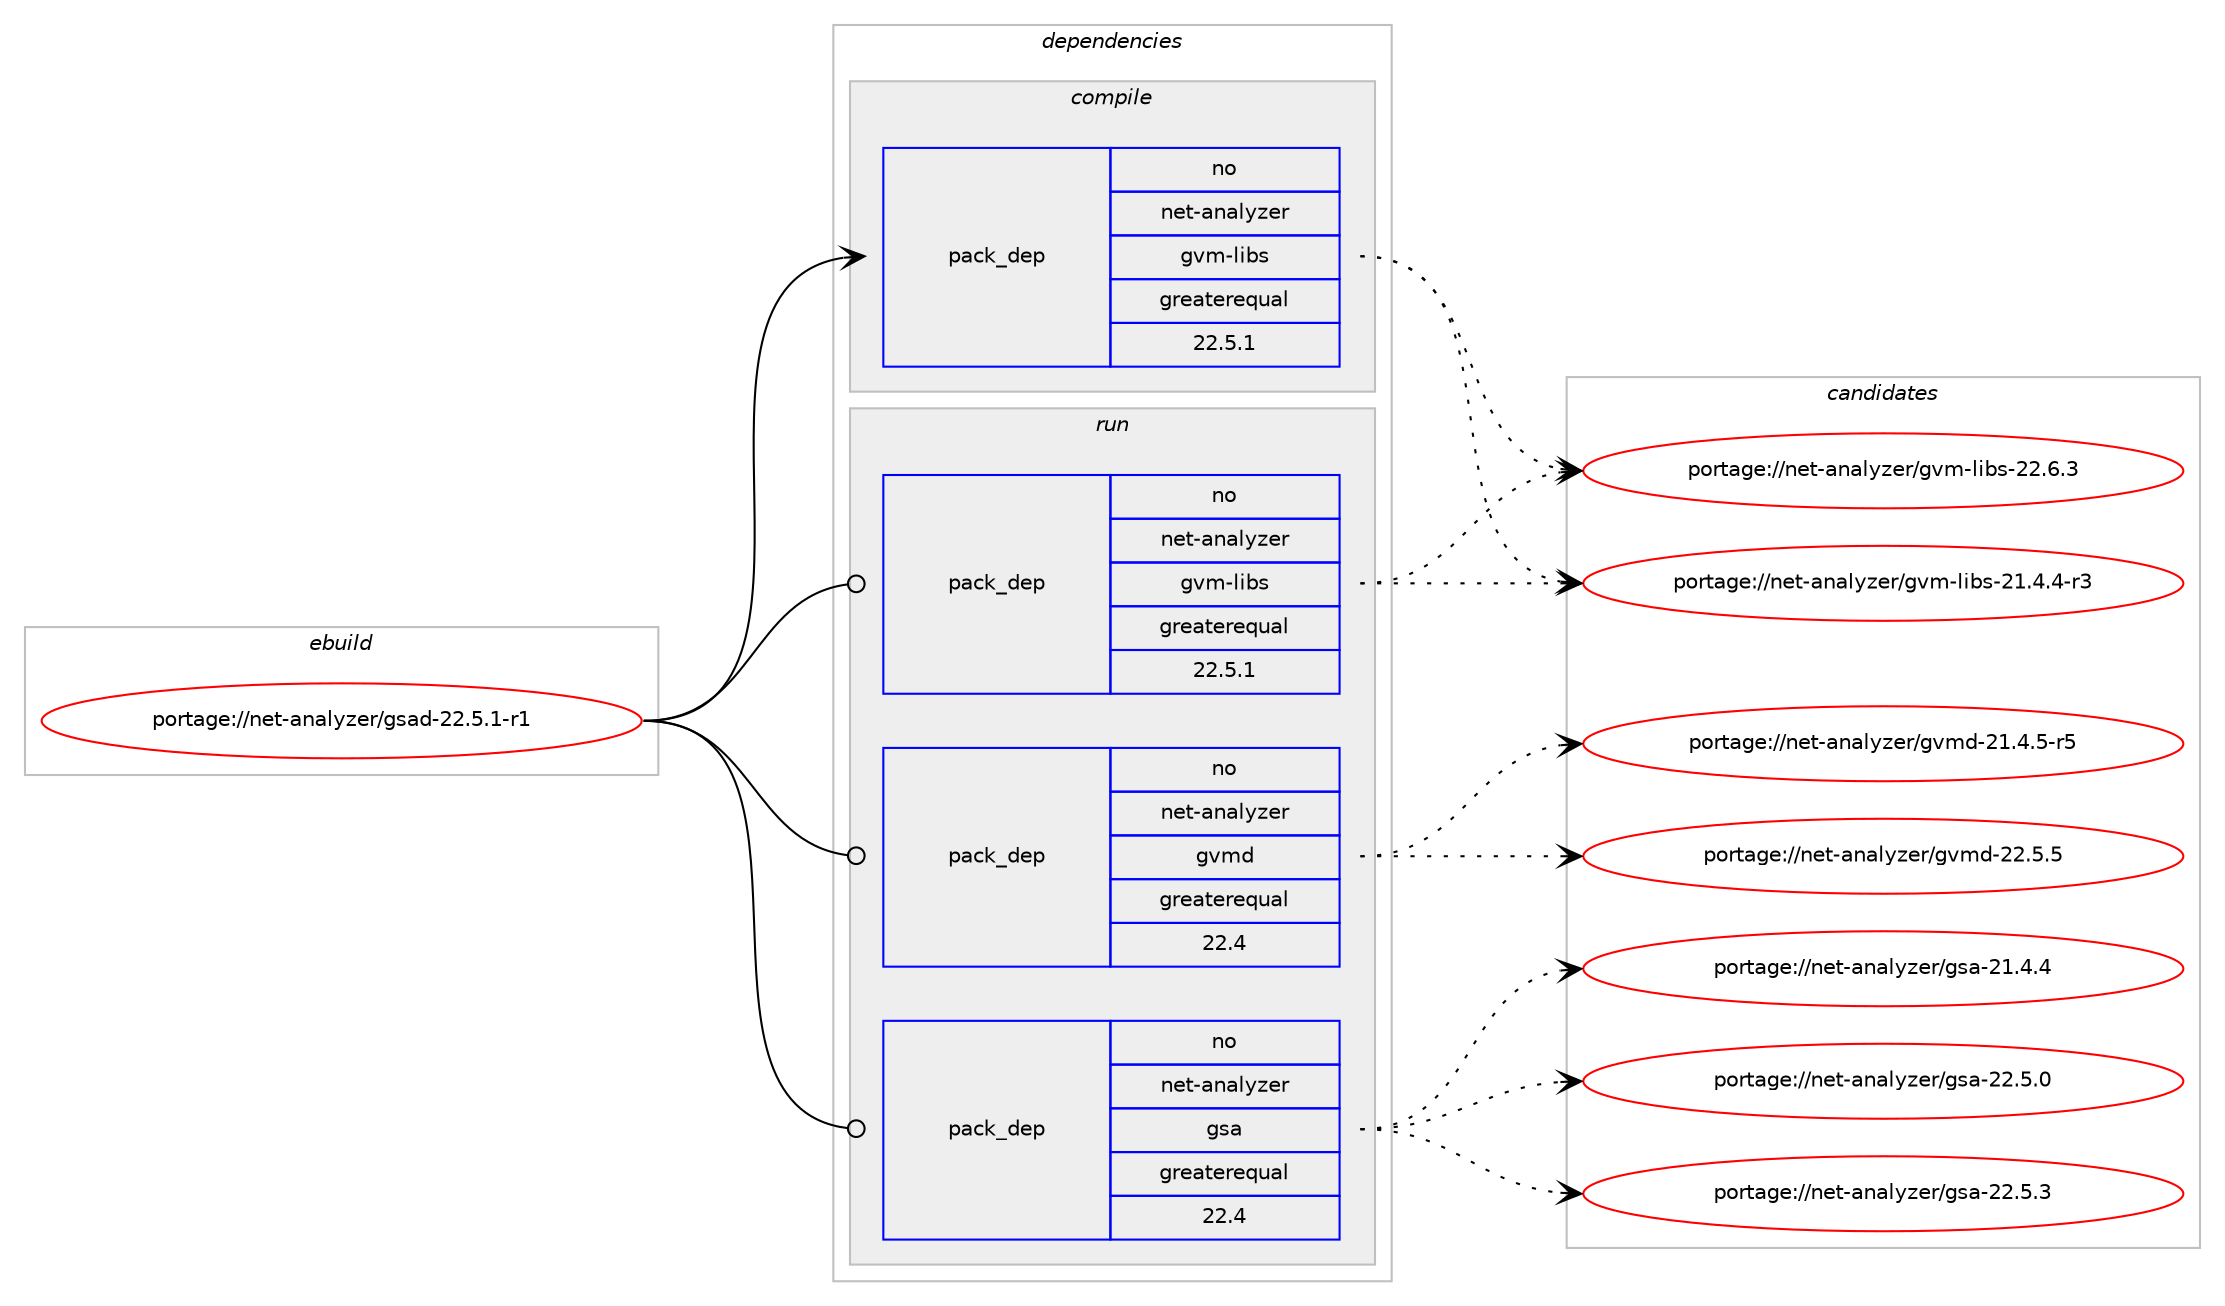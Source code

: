 digraph prolog {

# *************
# Graph options
# *************

newrank=true;
concentrate=true;
compound=true;
graph [rankdir=LR,fontname=Helvetica,fontsize=10,ranksep=1.5];#, ranksep=2.5, nodesep=0.2];
edge  [arrowhead=vee];
node  [fontname=Helvetica,fontsize=10];

# **********
# The ebuild
# **********

subgraph cluster_leftcol {
color=gray;
rank=same;
label=<<i>ebuild</i>>;
id [label="portage://net-analyzer/gsad-22.5.1-r1", color=red, width=4, href="../net-analyzer/gsad-22.5.1-r1.svg"];
}

# ****************
# The dependencies
# ****************

subgraph cluster_midcol {
color=gray;
label=<<i>dependencies</i>>;
subgraph cluster_compile {
fillcolor="#eeeeee";
style=filled;
label=<<i>compile</i>>;
# *** BEGIN UNKNOWN DEPENDENCY TYPE (TODO) ***
# id -> package_dependency(portage://net-analyzer/gsad-22.5.1-r1,install,no,acct-user,gvm,none,[,,],[],[])
# *** END UNKNOWN DEPENDENCY TYPE (TODO) ***

# *** BEGIN UNKNOWN DEPENDENCY TYPE (TODO) ***
# id -> package_dependency(portage://net-analyzer/gsad-22.5.1-r1,install,no,dev-libs,glib,none,[,,],[slot(2)],[])
# *** END UNKNOWN DEPENDENCY TYPE (TODO) ***

# *** BEGIN UNKNOWN DEPENDENCY TYPE (TODO) ***
# id -> package_dependency(portage://net-analyzer/gsad-22.5.1-r1,install,no,dev-libs,libgcrypt,none,[,,],[slot(0),equal],[])
# *** END UNKNOWN DEPENDENCY TYPE (TODO) ***

# *** BEGIN UNKNOWN DEPENDENCY TYPE (TODO) ***
# id -> package_dependency(portage://net-analyzer/gsad-22.5.1-r1,install,no,dev-libs,libxml2,none,[,,],[],[])
# *** END UNKNOWN DEPENDENCY TYPE (TODO) ***

# *** BEGIN UNKNOWN DEPENDENCY TYPE (TODO) ***
# id -> package_dependency(portage://net-analyzer/gsad-22.5.1-r1,install,no,dev-libs,libxslt,none,[,,],[],[])
# *** END UNKNOWN DEPENDENCY TYPE (TODO) ***

subgraph pack1 {
dependency1 [label=<<TABLE BORDER="0" CELLBORDER="1" CELLSPACING="0" CELLPADDING="4" WIDTH="220"><TR><TD ROWSPAN="6" CELLPADDING="30">pack_dep</TD></TR><TR><TD WIDTH="110">no</TD></TR><TR><TD>net-analyzer</TD></TR><TR><TD>gvm-libs</TD></TR><TR><TD>greaterequal</TD></TR><TR><TD>22.5.1</TD></TR></TABLE>>, shape=none, color=blue];
}
id:e -> dependency1:w [weight=20,style="solid",arrowhead="vee"];
# *** BEGIN UNKNOWN DEPENDENCY TYPE (TODO) ***
# id -> package_dependency(portage://net-analyzer/gsad-22.5.1-r1,install,no,net-libs,gnutls,none,[,,],any_same_slot,[])
# *** END UNKNOWN DEPENDENCY TYPE (TODO) ***

# *** BEGIN UNKNOWN DEPENDENCY TYPE (TODO) ***
# id -> package_dependency(portage://net-analyzer/gsad-22.5.1-r1,install,no,net-libs,libmicrohttpd,none,[,,],any_same_slot,[])
# *** END UNKNOWN DEPENDENCY TYPE (TODO) ***

}
subgraph cluster_compileandrun {
fillcolor="#eeeeee";
style=filled;
label=<<i>compile and run</i>>;
}
subgraph cluster_run {
fillcolor="#eeeeee";
style=filled;
label=<<i>run</i>>;
# *** BEGIN UNKNOWN DEPENDENCY TYPE (TODO) ***
# id -> package_dependency(portage://net-analyzer/gsad-22.5.1-r1,run,no,acct-user,gvm,none,[,,],[],[])
# *** END UNKNOWN DEPENDENCY TYPE (TODO) ***

# *** BEGIN UNKNOWN DEPENDENCY TYPE (TODO) ***
# id -> package_dependency(portage://net-analyzer/gsad-22.5.1-r1,run,no,dev-libs,glib,none,[,,],[slot(2)],[])
# *** END UNKNOWN DEPENDENCY TYPE (TODO) ***

# *** BEGIN UNKNOWN DEPENDENCY TYPE (TODO) ***
# id -> package_dependency(portage://net-analyzer/gsad-22.5.1-r1,run,no,dev-libs,libgcrypt,none,[,,],[slot(0),equal],[])
# *** END UNKNOWN DEPENDENCY TYPE (TODO) ***

# *** BEGIN UNKNOWN DEPENDENCY TYPE (TODO) ***
# id -> package_dependency(portage://net-analyzer/gsad-22.5.1-r1,run,no,dev-libs,libxml2,none,[,,],[],[])
# *** END UNKNOWN DEPENDENCY TYPE (TODO) ***

# *** BEGIN UNKNOWN DEPENDENCY TYPE (TODO) ***
# id -> package_dependency(portage://net-analyzer/gsad-22.5.1-r1,run,no,dev-libs,libxslt,none,[,,],[],[])
# *** END UNKNOWN DEPENDENCY TYPE (TODO) ***

subgraph pack2 {
dependency2 [label=<<TABLE BORDER="0" CELLBORDER="1" CELLSPACING="0" CELLPADDING="4" WIDTH="220"><TR><TD ROWSPAN="6" CELLPADDING="30">pack_dep</TD></TR><TR><TD WIDTH="110">no</TD></TR><TR><TD>net-analyzer</TD></TR><TR><TD>gsa</TD></TR><TR><TD>greaterequal</TD></TR><TR><TD>22.4</TD></TR></TABLE>>, shape=none, color=blue];
}
id:e -> dependency2:w [weight=20,style="solid",arrowhead="odot"];
subgraph pack3 {
dependency3 [label=<<TABLE BORDER="0" CELLBORDER="1" CELLSPACING="0" CELLPADDING="4" WIDTH="220"><TR><TD ROWSPAN="6" CELLPADDING="30">pack_dep</TD></TR><TR><TD WIDTH="110">no</TD></TR><TR><TD>net-analyzer</TD></TR><TR><TD>gvm-libs</TD></TR><TR><TD>greaterequal</TD></TR><TR><TD>22.5.1</TD></TR></TABLE>>, shape=none, color=blue];
}
id:e -> dependency3:w [weight=20,style="solid",arrowhead="odot"];
subgraph pack4 {
dependency4 [label=<<TABLE BORDER="0" CELLBORDER="1" CELLSPACING="0" CELLPADDING="4" WIDTH="220"><TR><TD ROWSPAN="6" CELLPADDING="30">pack_dep</TD></TR><TR><TD WIDTH="110">no</TD></TR><TR><TD>net-analyzer</TD></TR><TR><TD>gvmd</TD></TR><TR><TD>greaterequal</TD></TR><TR><TD>22.4</TD></TR></TABLE>>, shape=none, color=blue];
}
id:e -> dependency4:w [weight=20,style="solid",arrowhead="odot"];
# *** BEGIN UNKNOWN DEPENDENCY TYPE (TODO) ***
# id -> package_dependency(portage://net-analyzer/gsad-22.5.1-r1,run,no,net-analyzer,ospd-openvas,none,[,,],[],[])
# *** END UNKNOWN DEPENDENCY TYPE (TODO) ***

# *** BEGIN UNKNOWN DEPENDENCY TYPE (TODO) ***
# id -> package_dependency(portage://net-analyzer/gsad-22.5.1-r1,run,no,net-libs,gnutls,none,[,,],any_same_slot,[])
# *** END UNKNOWN DEPENDENCY TYPE (TODO) ***

# *** BEGIN UNKNOWN DEPENDENCY TYPE (TODO) ***
# id -> package_dependency(portage://net-analyzer/gsad-22.5.1-r1,run,no,net-libs,libmicrohttpd,none,[,,],any_same_slot,[])
# *** END UNKNOWN DEPENDENCY TYPE (TODO) ***

}
}

# **************
# The candidates
# **************

subgraph cluster_choices {
rank=same;
color=gray;
label=<<i>candidates</i>>;

subgraph choice1 {
color=black;
nodesep=1;
choice110101116459711097108121122101114471031181094510810598115455049465246524511451 [label="portage://net-analyzer/gvm-libs-21.4.4-r3", color=red, width=4,href="../net-analyzer/gvm-libs-21.4.4-r3.svg"];
choice11010111645971109710812112210111447103118109451081059811545505046544651 [label="portage://net-analyzer/gvm-libs-22.6.3", color=red, width=4,href="../net-analyzer/gvm-libs-22.6.3.svg"];
dependency1:e -> choice110101116459711097108121122101114471031181094510810598115455049465246524511451:w [style=dotted,weight="100"];
dependency1:e -> choice11010111645971109710812112210111447103118109451081059811545505046544651:w [style=dotted,weight="100"];
}
subgraph choice2 {
color=black;
nodesep=1;
choice110101116459711097108121122101114471031159745504946524652 [label="portage://net-analyzer/gsa-21.4.4", color=red, width=4,href="../net-analyzer/gsa-21.4.4.svg"];
choice110101116459711097108121122101114471031159745505046534648 [label="portage://net-analyzer/gsa-22.5.0", color=red, width=4,href="../net-analyzer/gsa-22.5.0.svg"];
choice110101116459711097108121122101114471031159745505046534651 [label="portage://net-analyzer/gsa-22.5.3", color=red, width=4,href="../net-analyzer/gsa-22.5.3.svg"];
dependency2:e -> choice110101116459711097108121122101114471031159745504946524652:w [style=dotted,weight="100"];
dependency2:e -> choice110101116459711097108121122101114471031159745505046534648:w [style=dotted,weight="100"];
dependency2:e -> choice110101116459711097108121122101114471031159745505046534651:w [style=dotted,weight="100"];
}
subgraph choice3 {
color=black;
nodesep=1;
choice110101116459711097108121122101114471031181094510810598115455049465246524511451 [label="portage://net-analyzer/gvm-libs-21.4.4-r3", color=red, width=4,href="../net-analyzer/gvm-libs-21.4.4-r3.svg"];
choice11010111645971109710812112210111447103118109451081059811545505046544651 [label="portage://net-analyzer/gvm-libs-22.6.3", color=red, width=4,href="../net-analyzer/gvm-libs-22.6.3.svg"];
dependency3:e -> choice110101116459711097108121122101114471031181094510810598115455049465246524511451:w [style=dotted,weight="100"];
dependency3:e -> choice11010111645971109710812112210111447103118109451081059811545505046544651:w [style=dotted,weight="100"];
}
subgraph choice4 {
color=black;
nodesep=1;
choice11010111645971109710812112210111447103118109100455049465246534511453 [label="portage://net-analyzer/gvmd-21.4.5-r5", color=red, width=4,href="../net-analyzer/gvmd-21.4.5-r5.svg"];
choice1101011164597110971081211221011144710311810910045505046534653 [label="portage://net-analyzer/gvmd-22.5.5", color=red, width=4,href="../net-analyzer/gvmd-22.5.5.svg"];
dependency4:e -> choice11010111645971109710812112210111447103118109100455049465246534511453:w [style=dotted,weight="100"];
dependency4:e -> choice1101011164597110971081211221011144710311810910045505046534653:w [style=dotted,weight="100"];
}
}

}
